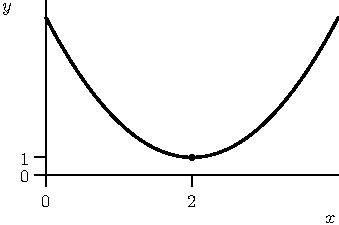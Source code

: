 import graph;
size(6cm, 4cm, keepAspect = false);
defaultpen(fontsize(9pt));

real f(real x) { return 2.0*x*x - 8.0*x + 9.0; }

draw(graph(f,0,4.0), black+1.2);

// scale(false);

// xlimits(0, 4);
// ylimits(0, 10);

// crop();

xaxis("$x$", xmin = 0, xmax = 4, RightTicks(DefaultFormat, new real[] {0,2}));
yaxis("$y$", ymin = 0, ymax = 10, LeftTicks(DefaultFormat, new real[] {0, 1}));

dot((2, 1));

// label("$\Gamma(x)$",(1,2),red);
